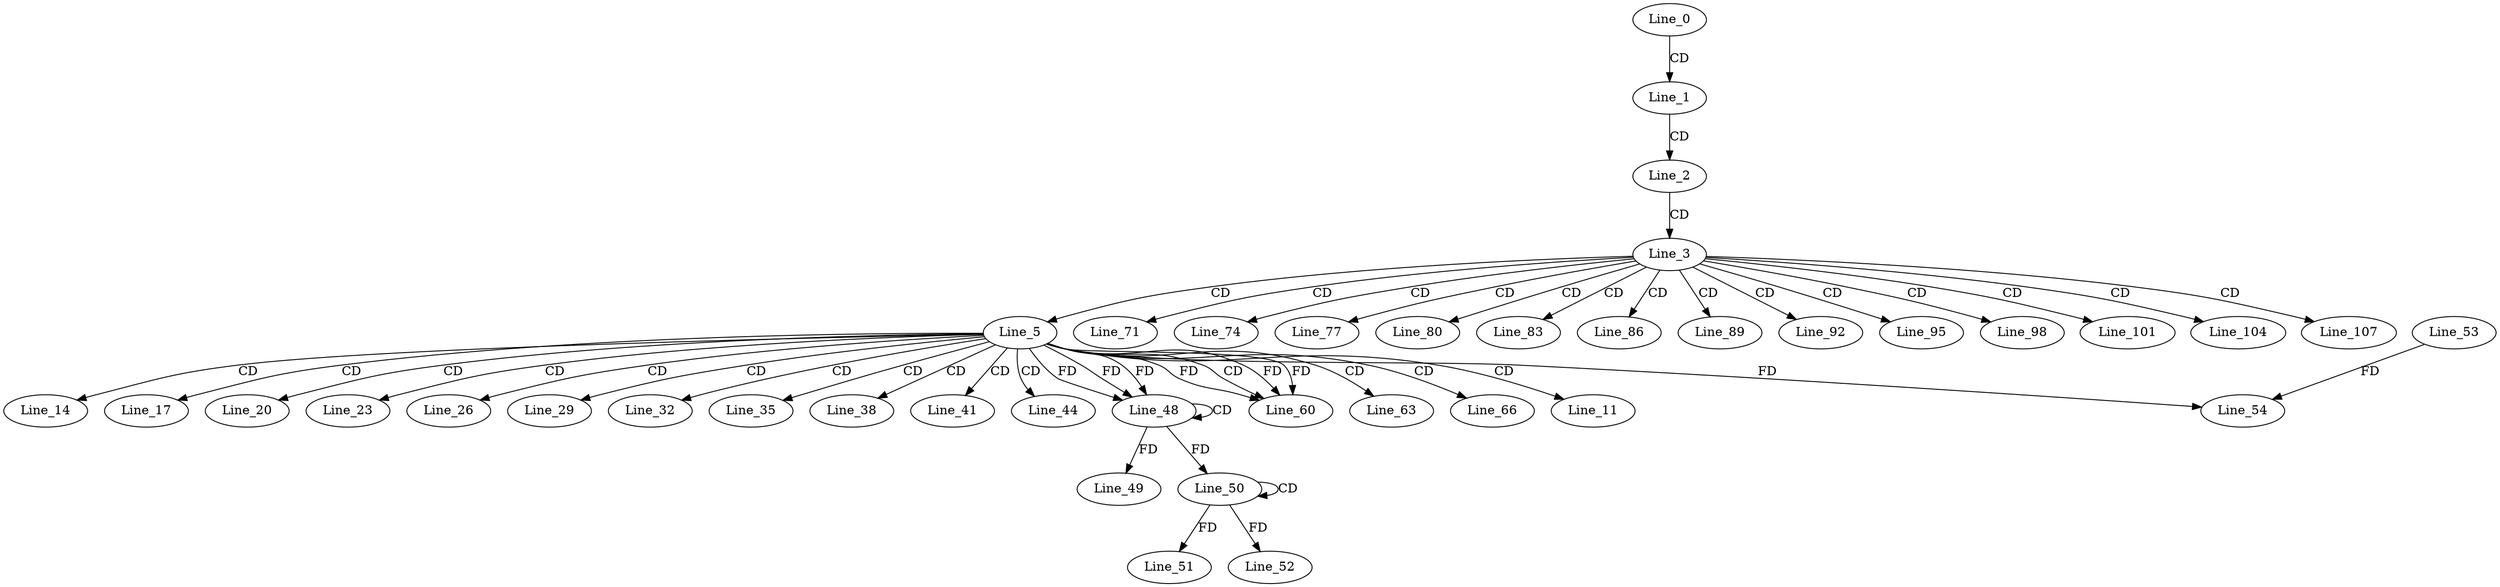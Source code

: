 digraph G {
  Line_0;
  Line_1;
  Line_2;
  Line_3;
  Line_3;
  Line_5;
  Line_5;
  Line_11;
  Line_5;
  Line_14;
  Line_5;
  Line_17;
  Line_5;
  Line_20;
  Line_5;
  Line_23;
  Line_5;
  Line_26;
  Line_5;
  Line_29;
  Line_5;
  Line_32;
  Line_5;
  Line_35;
  Line_5;
  Line_38;
  Line_5;
  Line_41;
  Line_5;
  Line_44;
  Line_48;
  Line_48;
  Line_5;
  Line_49;
  Line_50;
  Line_50;
  Line_51;
  Line_52;
  Line_53;
  Line_54;
  Line_5;
  Line_60;
  Line_60;
  Line_5;
  Line_63;
  Line_63;
  Line_5;
  Line_66;
  Line_66;
  Line_3;
  Line_71;
  Line_3;
  Line_74;
  Line_3;
  Line_77;
  Line_3;
  Line_80;
  Line_3;
  Line_83;
  Line_3;
  Line_86;
  Line_3;
  Line_89;
  Line_3;
  Line_92;
  Line_3;
  Line_95;
  Line_3;
  Line_98;
  Line_3;
  Line_101;
  Line_3;
  Line_104;
  Line_3;
  Line_107;
  Line_0 -> Line_1 [ label="CD" ];
  Line_1 -> Line_2 [ label="CD" ];
  Line_2 -> Line_3 [ label="CD" ];
  Line_3 -> Line_5 [ label="CD" ];
  Line_5 -> Line_11 [ label="CD" ];
  Line_5 -> Line_14 [ label="CD" ];
  Line_5 -> Line_17 [ label="CD" ];
  Line_5 -> Line_20 [ label="CD" ];
  Line_5 -> Line_23 [ label="CD" ];
  Line_5 -> Line_26 [ label="CD" ];
  Line_5 -> Line_29 [ label="CD" ];
  Line_5 -> Line_32 [ label="CD" ];
  Line_5 -> Line_35 [ label="CD" ];
  Line_5 -> Line_38 [ label="CD" ];
  Line_5 -> Line_41 [ label="CD" ];
  Line_5 -> Line_44 [ label="CD" ];
  Line_48 -> Line_48 [ label="CD" ];
  Line_5 -> Line_48 [ label="FD" ];
  Line_5 -> Line_48 [ label="FD" ];
  Line_5 -> Line_48 [ label="FD" ];
  Line_48 -> Line_49 [ label="FD" ];
  Line_50 -> Line_50 [ label="CD" ];
  Line_48 -> Line_50 [ label="FD" ];
  Line_50 -> Line_51 [ label="FD" ];
  Line_50 -> Line_52 [ label="FD" ];
  Line_53 -> Line_54 [ label="FD" ];
  Line_5 -> Line_54 [ label="FD" ];
  Line_5 -> Line_60 [ label="CD" ];
  Line_5 -> Line_60 [ label="FD" ];
  Line_5 -> Line_60 [ label="FD" ];
  Line_5 -> Line_60 [ label="FD" ];
  Line_5 -> Line_63 [ label="CD" ];
  Line_5 -> Line_66 [ label="CD" ];
  Line_3 -> Line_71 [ label="CD" ];
  Line_3 -> Line_74 [ label="CD" ];
  Line_3 -> Line_77 [ label="CD" ];
  Line_3 -> Line_80 [ label="CD" ];
  Line_3 -> Line_83 [ label="CD" ];
  Line_3 -> Line_86 [ label="CD" ];
  Line_3 -> Line_89 [ label="CD" ];
  Line_3 -> Line_92 [ label="CD" ];
  Line_3 -> Line_95 [ label="CD" ];
  Line_3 -> Line_98 [ label="CD" ];
  Line_3 -> Line_101 [ label="CD" ];
  Line_3 -> Line_104 [ label="CD" ];
  Line_3 -> Line_107 [ label="CD" ];
}
